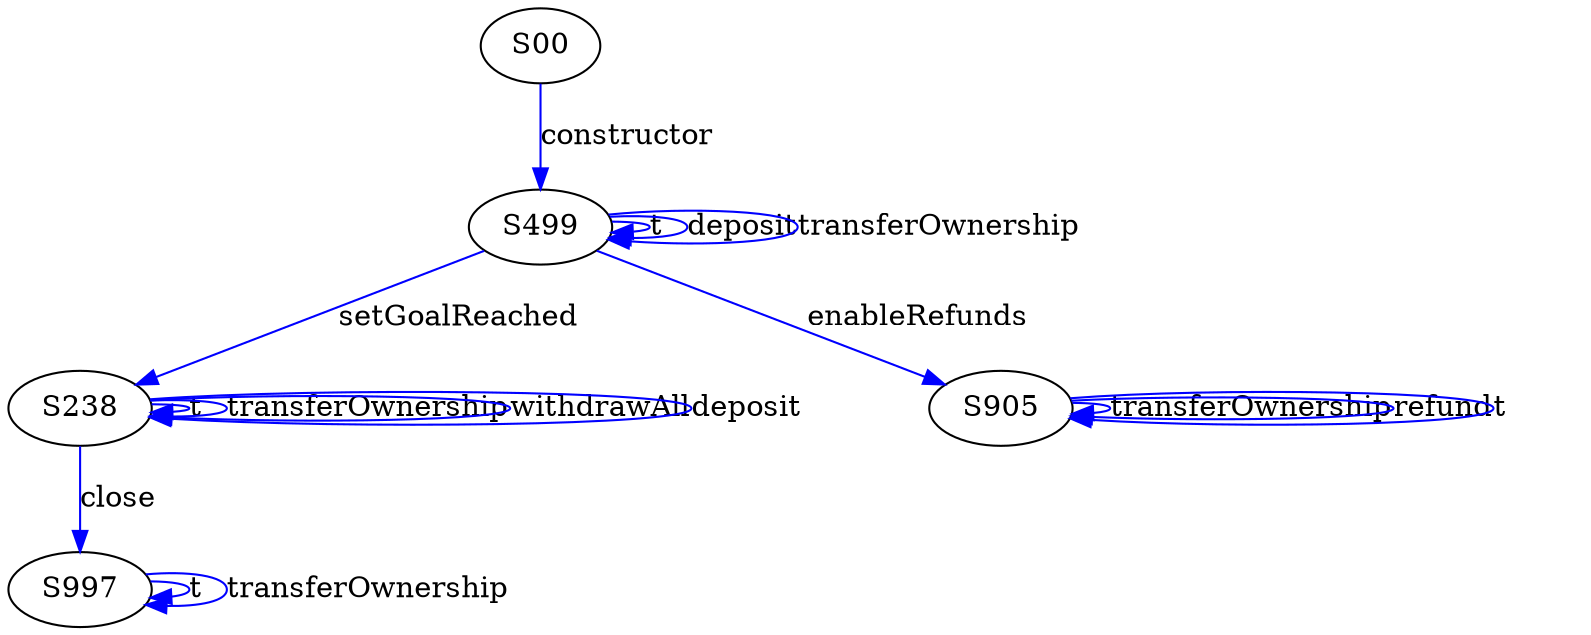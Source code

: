 digraph {

S00->S499 [label="constructor", style="", color="blue"]
S499->S499 [label="t", style="", color="blue"]
S499->S238 [label="setGoalReached", style="", color="blue"]
S499->S499 [label="deposit", style="", color="blue"]
S238->S997 [label="close", style="", color="blue"]
S997->S997 [label="t", style="", color="blue"]
S499->S905 [label="enableRefunds", style="", color="blue"]
S238->S238 [label="t", style="", color="blue"]
S997->S997 [label="transferOwnership", style="", color="blue"]
S905->S905 [label="transferOwnership", style="", color="blue"]
S905->S905 [label="refund", style="", color="blue"]
S238->S238 [label="transferOwnership", style="", color="blue"]
S499->S499 [label="transferOwnership", style="", color="blue"]
S238->S238 [label="withdrawAll", style="", color="blue"]
S238->S238 [label="deposit", style="", color="blue"]
S905->S905 [label="t", style="", color="blue"]
}